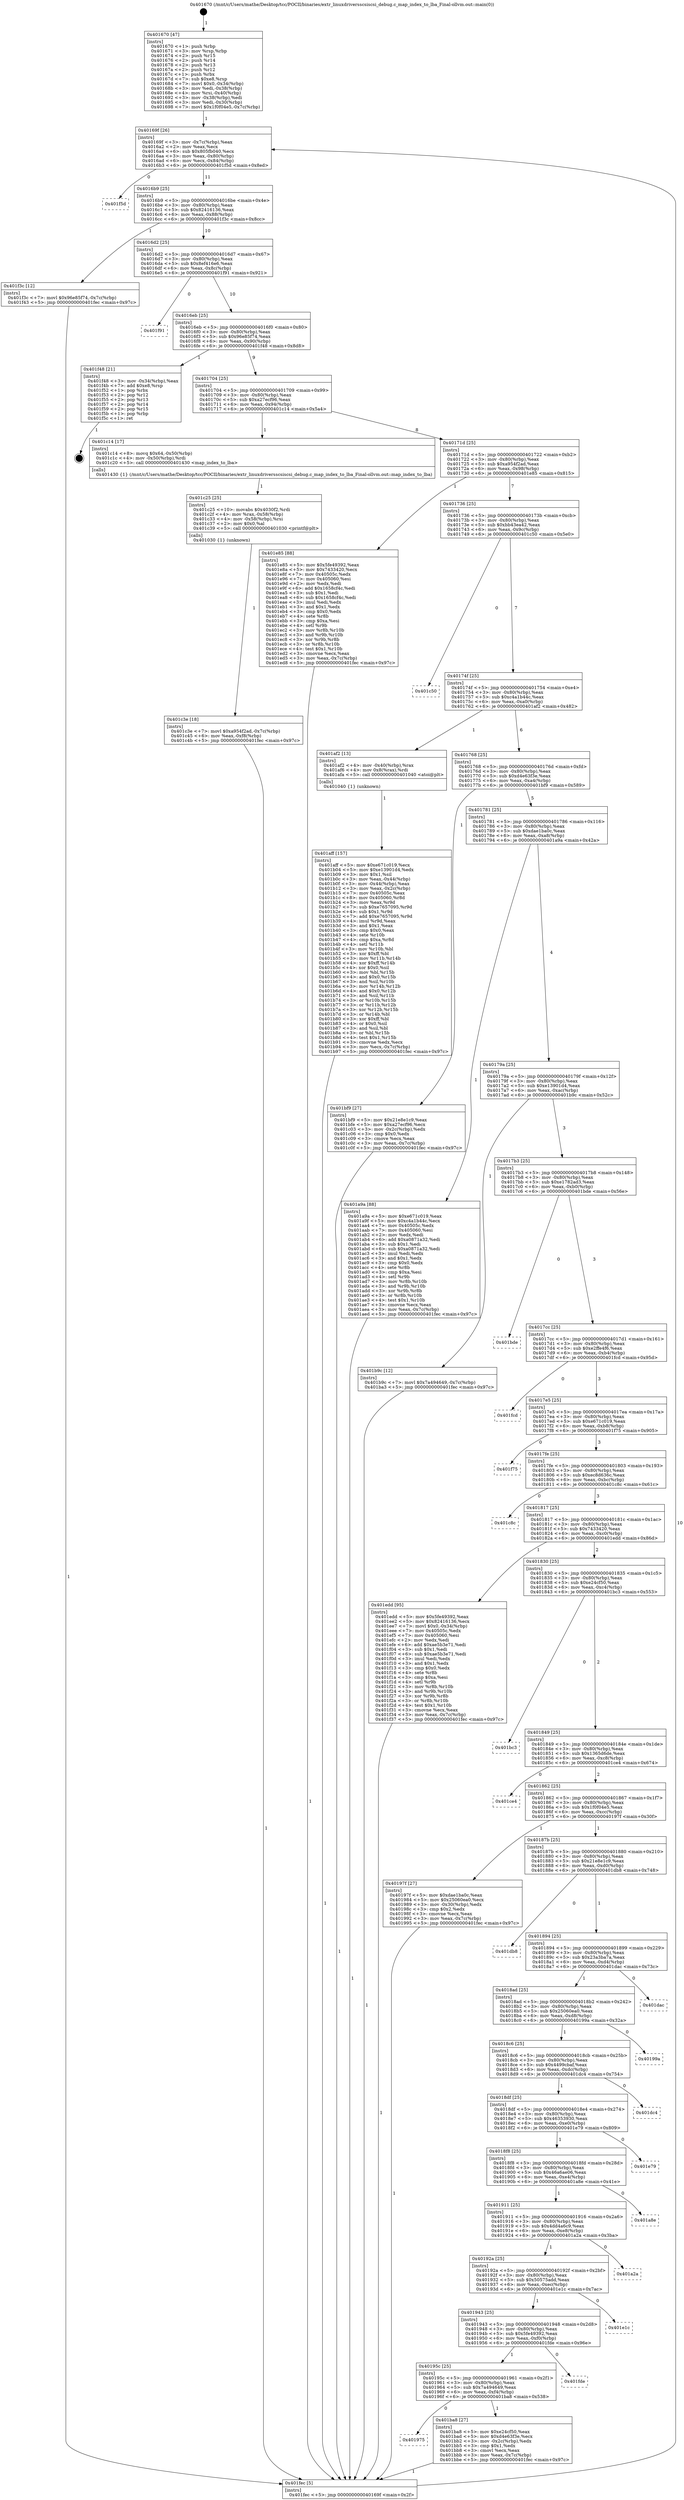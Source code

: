 digraph "0x401670" {
  label = "0x401670 (/mnt/c/Users/mathe/Desktop/tcc/POCII/binaries/extr_linuxdriversscsiscsi_debug.c_map_index_to_lba_Final-ollvm.out::main(0))"
  labelloc = "t"
  node[shape=record]

  Entry [label="",width=0.3,height=0.3,shape=circle,fillcolor=black,style=filled]
  "0x40169f" [label="{
     0x40169f [26]\l
     | [instrs]\l
     &nbsp;&nbsp;0x40169f \<+3\>: mov -0x7c(%rbp),%eax\l
     &nbsp;&nbsp;0x4016a2 \<+2\>: mov %eax,%ecx\l
     &nbsp;&nbsp;0x4016a4 \<+6\>: sub $0x805fb040,%ecx\l
     &nbsp;&nbsp;0x4016aa \<+3\>: mov %eax,-0x80(%rbp)\l
     &nbsp;&nbsp;0x4016ad \<+6\>: mov %ecx,-0x84(%rbp)\l
     &nbsp;&nbsp;0x4016b3 \<+6\>: je 0000000000401f5d \<main+0x8ed\>\l
  }"]
  "0x401f5d" [label="{
     0x401f5d\l
  }", style=dashed]
  "0x4016b9" [label="{
     0x4016b9 [25]\l
     | [instrs]\l
     &nbsp;&nbsp;0x4016b9 \<+5\>: jmp 00000000004016be \<main+0x4e\>\l
     &nbsp;&nbsp;0x4016be \<+3\>: mov -0x80(%rbp),%eax\l
     &nbsp;&nbsp;0x4016c1 \<+5\>: sub $0x82416136,%eax\l
     &nbsp;&nbsp;0x4016c6 \<+6\>: mov %eax,-0x88(%rbp)\l
     &nbsp;&nbsp;0x4016cc \<+6\>: je 0000000000401f3c \<main+0x8cc\>\l
  }"]
  Exit [label="",width=0.3,height=0.3,shape=circle,fillcolor=black,style=filled,peripheries=2]
  "0x401f3c" [label="{
     0x401f3c [12]\l
     | [instrs]\l
     &nbsp;&nbsp;0x401f3c \<+7\>: movl $0x96e85f74,-0x7c(%rbp)\l
     &nbsp;&nbsp;0x401f43 \<+5\>: jmp 0000000000401fec \<main+0x97c\>\l
  }"]
  "0x4016d2" [label="{
     0x4016d2 [25]\l
     | [instrs]\l
     &nbsp;&nbsp;0x4016d2 \<+5\>: jmp 00000000004016d7 \<main+0x67\>\l
     &nbsp;&nbsp;0x4016d7 \<+3\>: mov -0x80(%rbp),%eax\l
     &nbsp;&nbsp;0x4016da \<+5\>: sub $0x8ef416e6,%eax\l
     &nbsp;&nbsp;0x4016df \<+6\>: mov %eax,-0x8c(%rbp)\l
     &nbsp;&nbsp;0x4016e5 \<+6\>: je 0000000000401f91 \<main+0x921\>\l
  }"]
  "0x401c3e" [label="{
     0x401c3e [18]\l
     | [instrs]\l
     &nbsp;&nbsp;0x401c3e \<+7\>: movl $0xa954f2ad,-0x7c(%rbp)\l
     &nbsp;&nbsp;0x401c45 \<+6\>: mov %eax,-0xf8(%rbp)\l
     &nbsp;&nbsp;0x401c4b \<+5\>: jmp 0000000000401fec \<main+0x97c\>\l
  }"]
  "0x401f91" [label="{
     0x401f91\l
  }", style=dashed]
  "0x4016eb" [label="{
     0x4016eb [25]\l
     | [instrs]\l
     &nbsp;&nbsp;0x4016eb \<+5\>: jmp 00000000004016f0 \<main+0x80\>\l
     &nbsp;&nbsp;0x4016f0 \<+3\>: mov -0x80(%rbp),%eax\l
     &nbsp;&nbsp;0x4016f3 \<+5\>: sub $0x96e85f74,%eax\l
     &nbsp;&nbsp;0x4016f8 \<+6\>: mov %eax,-0x90(%rbp)\l
     &nbsp;&nbsp;0x4016fe \<+6\>: je 0000000000401f48 \<main+0x8d8\>\l
  }"]
  "0x401c25" [label="{
     0x401c25 [25]\l
     | [instrs]\l
     &nbsp;&nbsp;0x401c25 \<+10\>: movabs $0x4030f2,%rdi\l
     &nbsp;&nbsp;0x401c2f \<+4\>: mov %rax,-0x58(%rbp)\l
     &nbsp;&nbsp;0x401c33 \<+4\>: mov -0x58(%rbp),%rsi\l
     &nbsp;&nbsp;0x401c37 \<+2\>: mov $0x0,%al\l
     &nbsp;&nbsp;0x401c39 \<+5\>: call 0000000000401030 \<printf@plt\>\l
     | [calls]\l
     &nbsp;&nbsp;0x401030 \{1\} (unknown)\l
  }"]
  "0x401f48" [label="{
     0x401f48 [21]\l
     | [instrs]\l
     &nbsp;&nbsp;0x401f48 \<+3\>: mov -0x34(%rbp),%eax\l
     &nbsp;&nbsp;0x401f4b \<+7\>: add $0xe8,%rsp\l
     &nbsp;&nbsp;0x401f52 \<+1\>: pop %rbx\l
     &nbsp;&nbsp;0x401f53 \<+2\>: pop %r12\l
     &nbsp;&nbsp;0x401f55 \<+2\>: pop %r13\l
     &nbsp;&nbsp;0x401f57 \<+2\>: pop %r14\l
     &nbsp;&nbsp;0x401f59 \<+2\>: pop %r15\l
     &nbsp;&nbsp;0x401f5b \<+1\>: pop %rbp\l
     &nbsp;&nbsp;0x401f5c \<+1\>: ret\l
  }"]
  "0x401704" [label="{
     0x401704 [25]\l
     | [instrs]\l
     &nbsp;&nbsp;0x401704 \<+5\>: jmp 0000000000401709 \<main+0x99\>\l
     &nbsp;&nbsp;0x401709 \<+3\>: mov -0x80(%rbp),%eax\l
     &nbsp;&nbsp;0x40170c \<+5\>: sub $0xa27ecf96,%eax\l
     &nbsp;&nbsp;0x401711 \<+6\>: mov %eax,-0x94(%rbp)\l
     &nbsp;&nbsp;0x401717 \<+6\>: je 0000000000401c14 \<main+0x5a4\>\l
  }"]
  "0x401975" [label="{
     0x401975\l
  }", style=dashed]
  "0x401c14" [label="{
     0x401c14 [17]\l
     | [instrs]\l
     &nbsp;&nbsp;0x401c14 \<+8\>: movq $0x64,-0x50(%rbp)\l
     &nbsp;&nbsp;0x401c1c \<+4\>: mov -0x50(%rbp),%rdi\l
     &nbsp;&nbsp;0x401c20 \<+5\>: call 0000000000401430 \<map_index_to_lba\>\l
     | [calls]\l
     &nbsp;&nbsp;0x401430 \{1\} (/mnt/c/Users/mathe/Desktop/tcc/POCII/binaries/extr_linuxdriversscsiscsi_debug.c_map_index_to_lba_Final-ollvm.out::map_index_to_lba)\l
  }"]
  "0x40171d" [label="{
     0x40171d [25]\l
     | [instrs]\l
     &nbsp;&nbsp;0x40171d \<+5\>: jmp 0000000000401722 \<main+0xb2\>\l
     &nbsp;&nbsp;0x401722 \<+3\>: mov -0x80(%rbp),%eax\l
     &nbsp;&nbsp;0x401725 \<+5\>: sub $0xa954f2ad,%eax\l
     &nbsp;&nbsp;0x40172a \<+6\>: mov %eax,-0x98(%rbp)\l
     &nbsp;&nbsp;0x401730 \<+6\>: je 0000000000401e85 \<main+0x815\>\l
  }"]
  "0x401ba8" [label="{
     0x401ba8 [27]\l
     | [instrs]\l
     &nbsp;&nbsp;0x401ba8 \<+5\>: mov $0xe24cf50,%eax\l
     &nbsp;&nbsp;0x401bad \<+5\>: mov $0xd4e63f3e,%ecx\l
     &nbsp;&nbsp;0x401bb2 \<+3\>: mov -0x2c(%rbp),%edx\l
     &nbsp;&nbsp;0x401bb5 \<+3\>: cmp $0x1,%edx\l
     &nbsp;&nbsp;0x401bb8 \<+3\>: cmovl %ecx,%eax\l
     &nbsp;&nbsp;0x401bbb \<+3\>: mov %eax,-0x7c(%rbp)\l
     &nbsp;&nbsp;0x401bbe \<+5\>: jmp 0000000000401fec \<main+0x97c\>\l
  }"]
  "0x401e85" [label="{
     0x401e85 [88]\l
     | [instrs]\l
     &nbsp;&nbsp;0x401e85 \<+5\>: mov $0x5fe49392,%eax\l
     &nbsp;&nbsp;0x401e8a \<+5\>: mov $0x7433420,%ecx\l
     &nbsp;&nbsp;0x401e8f \<+7\>: mov 0x40505c,%edx\l
     &nbsp;&nbsp;0x401e96 \<+7\>: mov 0x405060,%esi\l
     &nbsp;&nbsp;0x401e9d \<+2\>: mov %edx,%edi\l
     &nbsp;&nbsp;0x401e9f \<+6\>: add $0x1658cf4c,%edi\l
     &nbsp;&nbsp;0x401ea5 \<+3\>: sub $0x1,%edi\l
     &nbsp;&nbsp;0x401ea8 \<+6\>: sub $0x1658cf4c,%edi\l
     &nbsp;&nbsp;0x401eae \<+3\>: imul %edi,%edx\l
     &nbsp;&nbsp;0x401eb1 \<+3\>: and $0x1,%edx\l
     &nbsp;&nbsp;0x401eb4 \<+3\>: cmp $0x0,%edx\l
     &nbsp;&nbsp;0x401eb7 \<+4\>: sete %r8b\l
     &nbsp;&nbsp;0x401ebb \<+3\>: cmp $0xa,%esi\l
     &nbsp;&nbsp;0x401ebe \<+4\>: setl %r9b\l
     &nbsp;&nbsp;0x401ec2 \<+3\>: mov %r8b,%r10b\l
     &nbsp;&nbsp;0x401ec5 \<+3\>: and %r9b,%r10b\l
     &nbsp;&nbsp;0x401ec8 \<+3\>: xor %r9b,%r8b\l
     &nbsp;&nbsp;0x401ecb \<+3\>: or %r8b,%r10b\l
     &nbsp;&nbsp;0x401ece \<+4\>: test $0x1,%r10b\l
     &nbsp;&nbsp;0x401ed2 \<+3\>: cmovne %ecx,%eax\l
     &nbsp;&nbsp;0x401ed5 \<+3\>: mov %eax,-0x7c(%rbp)\l
     &nbsp;&nbsp;0x401ed8 \<+5\>: jmp 0000000000401fec \<main+0x97c\>\l
  }"]
  "0x401736" [label="{
     0x401736 [25]\l
     | [instrs]\l
     &nbsp;&nbsp;0x401736 \<+5\>: jmp 000000000040173b \<main+0xcb\>\l
     &nbsp;&nbsp;0x40173b \<+3\>: mov -0x80(%rbp),%eax\l
     &nbsp;&nbsp;0x40173e \<+5\>: sub $0xbb43ea42,%eax\l
     &nbsp;&nbsp;0x401743 \<+6\>: mov %eax,-0x9c(%rbp)\l
     &nbsp;&nbsp;0x401749 \<+6\>: je 0000000000401c50 \<main+0x5e0\>\l
  }"]
  "0x40195c" [label="{
     0x40195c [25]\l
     | [instrs]\l
     &nbsp;&nbsp;0x40195c \<+5\>: jmp 0000000000401961 \<main+0x2f1\>\l
     &nbsp;&nbsp;0x401961 \<+3\>: mov -0x80(%rbp),%eax\l
     &nbsp;&nbsp;0x401964 \<+5\>: sub $0x7a494649,%eax\l
     &nbsp;&nbsp;0x401969 \<+6\>: mov %eax,-0xf4(%rbp)\l
     &nbsp;&nbsp;0x40196f \<+6\>: je 0000000000401ba8 \<main+0x538\>\l
  }"]
  "0x401c50" [label="{
     0x401c50\l
  }", style=dashed]
  "0x40174f" [label="{
     0x40174f [25]\l
     | [instrs]\l
     &nbsp;&nbsp;0x40174f \<+5\>: jmp 0000000000401754 \<main+0xe4\>\l
     &nbsp;&nbsp;0x401754 \<+3\>: mov -0x80(%rbp),%eax\l
     &nbsp;&nbsp;0x401757 \<+5\>: sub $0xc4a1b44c,%eax\l
     &nbsp;&nbsp;0x40175c \<+6\>: mov %eax,-0xa0(%rbp)\l
     &nbsp;&nbsp;0x401762 \<+6\>: je 0000000000401af2 \<main+0x482\>\l
  }"]
  "0x401fde" [label="{
     0x401fde\l
  }", style=dashed]
  "0x401af2" [label="{
     0x401af2 [13]\l
     | [instrs]\l
     &nbsp;&nbsp;0x401af2 \<+4\>: mov -0x40(%rbp),%rax\l
     &nbsp;&nbsp;0x401af6 \<+4\>: mov 0x8(%rax),%rdi\l
     &nbsp;&nbsp;0x401afa \<+5\>: call 0000000000401040 \<atoi@plt\>\l
     | [calls]\l
     &nbsp;&nbsp;0x401040 \{1\} (unknown)\l
  }"]
  "0x401768" [label="{
     0x401768 [25]\l
     | [instrs]\l
     &nbsp;&nbsp;0x401768 \<+5\>: jmp 000000000040176d \<main+0xfd\>\l
     &nbsp;&nbsp;0x40176d \<+3\>: mov -0x80(%rbp),%eax\l
     &nbsp;&nbsp;0x401770 \<+5\>: sub $0xd4e63f3e,%eax\l
     &nbsp;&nbsp;0x401775 \<+6\>: mov %eax,-0xa4(%rbp)\l
     &nbsp;&nbsp;0x40177b \<+6\>: je 0000000000401bf9 \<main+0x589\>\l
  }"]
  "0x401943" [label="{
     0x401943 [25]\l
     | [instrs]\l
     &nbsp;&nbsp;0x401943 \<+5\>: jmp 0000000000401948 \<main+0x2d8\>\l
     &nbsp;&nbsp;0x401948 \<+3\>: mov -0x80(%rbp),%eax\l
     &nbsp;&nbsp;0x40194b \<+5\>: sub $0x5fe49392,%eax\l
     &nbsp;&nbsp;0x401950 \<+6\>: mov %eax,-0xf0(%rbp)\l
     &nbsp;&nbsp;0x401956 \<+6\>: je 0000000000401fde \<main+0x96e\>\l
  }"]
  "0x401bf9" [label="{
     0x401bf9 [27]\l
     | [instrs]\l
     &nbsp;&nbsp;0x401bf9 \<+5\>: mov $0x21e8e1c9,%eax\l
     &nbsp;&nbsp;0x401bfe \<+5\>: mov $0xa27ecf96,%ecx\l
     &nbsp;&nbsp;0x401c03 \<+3\>: mov -0x2c(%rbp),%edx\l
     &nbsp;&nbsp;0x401c06 \<+3\>: cmp $0x0,%edx\l
     &nbsp;&nbsp;0x401c09 \<+3\>: cmove %ecx,%eax\l
     &nbsp;&nbsp;0x401c0c \<+3\>: mov %eax,-0x7c(%rbp)\l
     &nbsp;&nbsp;0x401c0f \<+5\>: jmp 0000000000401fec \<main+0x97c\>\l
  }"]
  "0x401781" [label="{
     0x401781 [25]\l
     | [instrs]\l
     &nbsp;&nbsp;0x401781 \<+5\>: jmp 0000000000401786 \<main+0x116\>\l
     &nbsp;&nbsp;0x401786 \<+3\>: mov -0x80(%rbp),%eax\l
     &nbsp;&nbsp;0x401789 \<+5\>: sub $0xdae1ba0c,%eax\l
     &nbsp;&nbsp;0x40178e \<+6\>: mov %eax,-0xa8(%rbp)\l
     &nbsp;&nbsp;0x401794 \<+6\>: je 0000000000401a9a \<main+0x42a\>\l
  }"]
  "0x401e1c" [label="{
     0x401e1c\l
  }", style=dashed]
  "0x401a9a" [label="{
     0x401a9a [88]\l
     | [instrs]\l
     &nbsp;&nbsp;0x401a9a \<+5\>: mov $0xe671c019,%eax\l
     &nbsp;&nbsp;0x401a9f \<+5\>: mov $0xc4a1b44c,%ecx\l
     &nbsp;&nbsp;0x401aa4 \<+7\>: mov 0x40505c,%edx\l
     &nbsp;&nbsp;0x401aab \<+7\>: mov 0x405060,%esi\l
     &nbsp;&nbsp;0x401ab2 \<+2\>: mov %edx,%edi\l
     &nbsp;&nbsp;0x401ab4 \<+6\>: add $0xa0871a32,%edi\l
     &nbsp;&nbsp;0x401aba \<+3\>: sub $0x1,%edi\l
     &nbsp;&nbsp;0x401abd \<+6\>: sub $0xa0871a32,%edi\l
     &nbsp;&nbsp;0x401ac3 \<+3\>: imul %edi,%edx\l
     &nbsp;&nbsp;0x401ac6 \<+3\>: and $0x1,%edx\l
     &nbsp;&nbsp;0x401ac9 \<+3\>: cmp $0x0,%edx\l
     &nbsp;&nbsp;0x401acc \<+4\>: sete %r8b\l
     &nbsp;&nbsp;0x401ad0 \<+3\>: cmp $0xa,%esi\l
     &nbsp;&nbsp;0x401ad3 \<+4\>: setl %r9b\l
     &nbsp;&nbsp;0x401ad7 \<+3\>: mov %r8b,%r10b\l
     &nbsp;&nbsp;0x401ada \<+3\>: and %r9b,%r10b\l
     &nbsp;&nbsp;0x401add \<+3\>: xor %r9b,%r8b\l
     &nbsp;&nbsp;0x401ae0 \<+3\>: or %r8b,%r10b\l
     &nbsp;&nbsp;0x401ae3 \<+4\>: test $0x1,%r10b\l
     &nbsp;&nbsp;0x401ae7 \<+3\>: cmovne %ecx,%eax\l
     &nbsp;&nbsp;0x401aea \<+3\>: mov %eax,-0x7c(%rbp)\l
     &nbsp;&nbsp;0x401aed \<+5\>: jmp 0000000000401fec \<main+0x97c\>\l
  }"]
  "0x40179a" [label="{
     0x40179a [25]\l
     | [instrs]\l
     &nbsp;&nbsp;0x40179a \<+5\>: jmp 000000000040179f \<main+0x12f\>\l
     &nbsp;&nbsp;0x40179f \<+3\>: mov -0x80(%rbp),%eax\l
     &nbsp;&nbsp;0x4017a2 \<+5\>: sub $0xe13901d4,%eax\l
     &nbsp;&nbsp;0x4017a7 \<+6\>: mov %eax,-0xac(%rbp)\l
     &nbsp;&nbsp;0x4017ad \<+6\>: je 0000000000401b9c \<main+0x52c\>\l
  }"]
  "0x40192a" [label="{
     0x40192a [25]\l
     | [instrs]\l
     &nbsp;&nbsp;0x40192a \<+5\>: jmp 000000000040192f \<main+0x2bf\>\l
     &nbsp;&nbsp;0x40192f \<+3\>: mov -0x80(%rbp),%eax\l
     &nbsp;&nbsp;0x401932 \<+5\>: sub $0x50575add,%eax\l
     &nbsp;&nbsp;0x401937 \<+6\>: mov %eax,-0xec(%rbp)\l
     &nbsp;&nbsp;0x40193d \<+6\>: je 0000000000401e1c \<main+0x7ac\>\l
  }"]
  "0x401b9c" [label="{
     0x401b9c [12]\l
     | [instrs]\l
     &nbsp;&nbsp;0x401b9c \<+7\>: movl $0x7a494649,-0x7c(%rbp)\l
     &nbsp;&nbsp;0x401ba3 \<+5\>: jmp 0000000000401fec \<main+0x97c\>\l
  }"]
  "0x4017b3" [label="{
     0x4017b3 [25]\l
     | [instrs]\l
     &nbsp;&nbsp;0x4017b3 \<+5\>: jmp 00000000004017b8 \<main+0x148\>\l
     &nbsp;&nbsp;0x4017b8 \<+3\>: mov -0x80(%rbp),%eax\l
     &nbsp;&nbsp;0x4017bb \<+5\>: sub $0xe1782ad3,%eax\l
     &nbsp;&nbsp;0x4017c0 \<+6\>: mov %eax,-0xb0(%rbp)\l
     &nbsp;&nbsp;0x4017c6 \<+6\>: je 0000000000401bde \<main+0x56e\>\l
  }"]
  "0x401a2a" [label="{
     0x401a2a\l
  }", style=dashed]
  "0x401bde" [label="{
     0x401bde\l
  }", style=dashed]
  "0x4017cc" [label="{
     0x4017cc [25]\l
     | [instrs]\l
     &nbsp;&nbsp;0x4017cc \<+5\>: jmp 00000000004017d1 \<main+0x161\>\l
     &nbsp;&nbsp;0x4017d1 \<+3\>: mov -0x80(%rbp),%eax\l
     &nbsp;&nbsp;0x4017d4 \<+5\>: sub $0xe2ffe4f6,%eax\l
     &nbsp;&nbsp;0x4017d9 \<+6\>: mov %eax,-0xb4(%rbp)\l
     &nbsp;&nbsp;0x4017df \<+6\>: je 0000000000401fcd \<main+0x95d\>\l
  }"]
  "0x401911" [label="{
     0x401911 [25]\l
     | [instrs]\l
     &nbsp;&nbsp;0x401911 \<+5\>: jmp 0000000000401916 \<main+0x2a6\>\l
     &nbsp;&nbsp;0x401916 \<+3\>: mov -0x80(%rbp),%eax\l
     &nbsp;&nbsp;0x401919 \<+5\>: sub $0x4dd4a6c9,%eax\l
     &nbsp;&nbsp;0x40191e \<+6\>: mov %eax,-0xe8(%rbp)\l
     &nbsp;&nbsp;0x401924 \<+6\>: je 0000000000401a2a \<main+0x3ba\>\l
  }"]
  "0x401fcd" [label="{
     0x401fcd\l
  }", style=dashed]
  "0x4017e5" [label="{
     0x4017e5 [25]\l
     | [instrs]\l
     &nbsp;&nbsp;0x4017e5 \<+5\>: jmp 00000000004017ea \<main+0x17a\>\l
     &nbsp;&nbsp;0x4017ea \<+3\>: mov -0x80(%rbp),%eax\l
     &nbsp;&nbsp;0x4017ed \<+5\>: sub $0xe671c019,%eax\l
     &nbsp;&nbsp;0x4017f2 \<+6\>: mov %eax,-0xb8(%rbp)\l
     &nbsp;&nbsp;0x4017f8 \<+6\>: je 0000000000401f75 \<main+0x905\>\l
  }"]
  "0x401a8e" [label="{
     0x401a8e\l
  }", style=dashed]
  "0x401f75" [label="{
     0x401f75\l
  }", style=dashed]
  "0x4017fe" [label="{
     0x4017fe [25]\l
     | [instrs]\l
     &nbsp;&nbsp;0x4017fe \<+5\>: jmp 0000000000401803 \<main+0x193\>\l
     &nbsp;&nbsp;0x401803 \<+3\>: mov -0x80(%rbp),%eax\l
     &nbsp;&nbsp;0x401806 \<+5\>: sub $0xec8d636c,%eax\l
     &nbsp;&nbsp;0x40180b \<+6\>: mov %eax,-0xbc(%rbp)\l
     &nbsp;&nbsp;0x401811 \<+6\>: je 0000000000401c8c \<main+0x61c\>\l
  }"]
  "0x4018f8" [label="{
     0x4018f8 [25]\l
     | [instrs]\l
     &nbsp;&nbsp;0x4018f8 \<+5\>: jmp 00000000004018fd \<main+0x28d\>\l
     &nbsp;&nbsp;0x4018fd \<+3\>: mov -0x80(%rbp),%eax\l
     &nbsp;&nbsp;0x401900 \<+5\>: sub $0x46a6ae06,%eax\l
     &nbsp;&nbsp;0x401905 \<+6\>: mov %eax,-0xe4(%rbp)\l
     &nbsp;&nbsp;0x40190b \<+6\>: je 0000000000401a8e \<main+0x41e\>\l
  }"]
  "0x401c8c" [label="{
     0x401c8c\l
  }", style=dashed]
  "0x401817" [label="{
     0x401817 [25]\l
     | [instrs]\l
     &nbsp;&nbsp;0x401817 \<+5\>: jmp 000000000040181c \<main+0x1ac\>\l
     &nbsp;&nbsp;0x40181c \<+3\>: mov -0x80(%rbp),%eax\l
     &nbsp;&nbsp;0x40181f \<+5\>: sub $0x7433420,%eax\l
     &nbsp;&nbsp;0x401824 \<+6\>: mov %eax,-0xc0(%rbp)\l
     &nbsp;&nbsp;0x40182a \<+6\>: je 0000000000401edd \<main+0x86d\>\l
  }"]
  "0x401e79" [label="{
     0x401e79\l
  }", style=dashed]
  "0x401edd" [label="{
     0x401edd [95]\l
     | [instrs]\l
     &nbsp;&nbsp;0x401edd \<+5\>: mov $0x5fe49392,%eax\l
     &nbsp;&nbsp;0x401ee2 \<+5\>: mov $0x82416136,%ecx\l
     &nbsp;&nbsp;0x401ee7 \<+7\>: movl $0x0,-0x34(%rbp)\l
     &nbsp;&nbsp;0x401eee \<+7\>: mov 0x40505c,%edx\l
     &nbsp;&nbsp;0x401ef5 \<+7\>: mov 0x405060,%esi\l
     &nbsp;&nbsp;0x401efc \<+2\>: mov %edx,%edi\l
     &nbsp;&nbsp;0x401efe \<+6\>: add $0xae5b3e71,%edi\l
     &nbsp;&nbsp;0x401f04 \<+3\>: sub $0x1,%edi\l
     &nbsp;&nbsp;0x401f07 \<+6\>: sub $0xae5b3e71,%edi\l
     &nbsp;&nbsp;0x401f0d \<+3\>: imul %edi,%edx\l
     &nbsp;&nbsp;0x401f10 \<+3\>: and $0x1,%edx\l
     &nbsp;&nbsp;0x401f13 \<+3\>: cmp $0x0,%edx\l
     &nbsp;&nbsp;0x401f16 \<+4\>: sete %r8b\l
     &nbsp;&nbsp;0x401f1a \<+3\>: cmp $0xa,%esi\l
     &nbsp;&nbsp;0x401f1d \<+4\>: setl %r9b\l
     &nbsp;&nbsp;0x401f21 \<+3\>: mov %r8b,%r10b\l
     &nbsp;&nbsp;0x401f24 \<+3\>: and %r9b,%r10b\l
     &nbsp;&nbsp;0x401f27 \<+3\>: xor %r9b,%r8b\l
     &nbsp;&nbsp;0x401f2a \<+3\>: or %r8b,%r10b\l
     &nbsp;&nbsp;0x401f2d \<+4\>: test $0x1,%r10b\l
     &nbsp;&nbsp;0x401f31 \<+3\>: cmovne %ecx,%eax\l
     &nbsp;&nbsp;0x401f34 \<+3\>: mov %eax,-0x7c(%rbp)\l
     &nbsp;&nbsp;0x401f37 \<+5\>: jmp 0000000000401fec \<main+0x97c\>\l
  }"]
  "0x401830" [label="{
     0x401830 [25]\l
     | [instrs]\l
     &nbsp;&nbsp;0x401830 \<+5\>: jmp 0000000000401835 \<main+0x1c5\>\l
     &nbsp;&nbsp;0x401835 \<+3\>: mov -0x80(%rbp),%eax\l
     &nbsp;&nbsp;0x401838 \<+5\>: sub $0xe24cf50,%eax\l
     &nbsp;&nbsp;0x40183d \<+6\>: mov %eax,-0xc4(%rbp)\l
     &nbsp;&nbsp;0x401843 \<+6\>: je 0000000000401bc3 \<main+0x553\>\l
  }"]
  "0x4018df" [label="{
     0x4018df [25]\l
     | [instrs]\l
     &nbsp;&nbsp;0x4018df \<+5\>: jmp 00000000004018e4 \<main+0x274\>\l
     &nbsp;&nbsp;0x4018e4 \<+3\>: mov -0x80(%rbp),%eax\l
     &nbsp;&nbsp;0x4018e7 \<+5\>: sub $0x46353930,%eax\l
     &nbsp;&nbsp;0x4018ec \<+6\>: mov %eax,-0xe0(%rbp)\l
     &nbsp;&nbsp;0x4018f2 \<+6\>: je 0000000000401e79 \<main+0x809\>\l
  }"]
  "0x401bc3" [label="{
     0x401bc3\l
  }", style=dashed]
  "0x401849" [label="{
     0x401849 [25]\l
     | [instrs]\l
     &nbsp;&nbsp;0x401849 \<+5\>: jmp 000000000040184e \<main+0x1de\>\l
     &nbsp;&nbsp;0x40184e \<+3\>: mov -0x80(%rbp),%eax\l
     &nbsp;&nbsp;0x401851 \<+5\>: sub $0x1365d6de,%eax\l
     &nbsp;&nbsp;0x401856 \<+6\>: mov %eax,-0xc8(%rbp)\l
     &nbsp;&nbsp;0x40185c \<+6\>: je 0000000000401ce4 \<main+0x674\>\l
  }"]
  "0x401dc4" [label="{
     0x401dc4\l
  }", style=dashed]
  "0x401ce4" [label="{
     0x401ce4\l
  }", style=dashed]
  "0x401862" [label="{
     0x401862 [25]\l
     | [instrs]\l
     &nbsp;&nbsp;0x401862 \<+5\>: jmp 0000000000401867 \<main+0x1f7\>\l
     &nbsp;&nbsp;0x401867 \<+3\>: mov -0x80(%rbp),%eax\l
     &nbsp;&nbsp;0x40186a \<+5\>: sub $0x1f0f04e5,%eax\l
     &nbsp;&nbsp;0x40186f \<+6\>: mov %eax,-0xcc(%rbp)\l
     &nbsp;&nbsp;0x401875 \<+6\>: je 000000000040197f \<main+0x30f\>\l
  }"]
  "0x4018c6" [label="{
     0x4018c6 [25]\l
     | [instrs]\l
     &nbsp;&nbsp;0x4018c6 \<+5\>: jmp 00000000004018cb \<main+0x25b\>\l
     &nbsp;&nbsp;0x4018cb \<+3\>: mov -0x80(%rbp),%eax\l
     &nbsp;&nbsp;0x4018ce \<+5\>: sub $0x4499cbaf,%eax\l
     &nbsp;&nbsp;0x4018d3 \<+6\>: mov %eax,-0xdc(%rbp)\l
     &nbsp;&nbsp;0x4018d9 \<+6\>: je 0000000000401dc4 \<main+0x754\>\l
  }"]
  "0x40197f" [label="{
     0x40197f [27]\l
     | [instrs]\l
     &nbsp;&nbsp;0x40197f \<+5\>: mov $0xdae1ba0c,%eax\l
     &nbsp;&nbsp;0x401984 \<+5\>: mov $0x25060ea0,%ecx\l
     &nbsp;&nbsp;0x401989 \<+3\>: mov -0x30(%rbp),%edx\l
     &nbsp;&nbsp;0x40198c \<+3\>: cmp $0x2,%edx\l
     &nbsp;&nbsp;0x40198f \<+3\>: cmovne %ecx,%eax\l
     &nbsp;&nbsp;0x401992 \<+3\>: mov %eax,-0x7c(%rbp)\l
     &nbsp;&nbsp;0x401995 \<+5\>: jmp 0000000000401fec \<main+0x97c\>\l
  }"]
  "0x40187b" [label="{
     0x40187b [25]\l
     | [instrs]\l
     &nbsp;&nbsp;0x40187b \<+5\>: jmp 0000000000401880 \<main+0x210\>\l
     &nbsp;&nbsp;0x401880 \<+3\>: mov -0x80(%rbp),%eax\l
     &nbsp;&nbsp;0x401883 \<+5\>: sub $0x21e8e1c9,%eax\l
     &nbsp;&nbsp;0x401888 \<+6\>: mov %eax,-0xd0(%rbp)\l
     &nbsp;&nbsp;0x40188e \<+6\>: je 0000000000401db8 \<main+0x748\>\l
  }"]
  "0x401fec" [label="{
     0x401fec [5]\l
     | [instrs]\l
     &nbsp;&nbsp;0x401fec \<+5\>: jmp 000000000040169f \<main+0x2f\>\l
  }"]
  "0x401670" [label="{
     0x401670 [47]\l
     | [instrs]\l
     &nbsp;&nbsp;0x401670 \<+1\>: push %rbp\l
     &nbsp;&nbsp;0x401671 \<+3\>: mov %rsp,%rbp\l
     &nbsp;&nbsp;0x401674 \<+2\>: push %r15\l
     &nbsp;&nbsp;0x401676 \<+2\>: push %r14\l
     &nbsp;&nbsp;0x401678 \<+2\>: push %r13\l
     &nbsp;&nbsp;0x40167a \<+2\>: push %r12\l
     &nbsp;&nbsp;0x40167c \<+1\>: push %rbx\l
     &nbsp;&nbsp;0x40167d \<+7\>: sub $0xe8,%rsp\l
     &nbsp;&nbsp;0x401684 \<+7\>: movl $0x0,-0x34(%rbp)\l
     &nbsp;&nbsp;0x40168b \<+3\>: mov %edi,-0x38(%rbp)\l
     &nbsp;&nbsp;0x40168e \<+4\>: mov %rsi,-0x40(%rbp)\l
     &nbsp;&nbsp;0x401692 \<+3\>: mov -0x38(%rbp),%edi\l
     &nbsp;&nbsp;0x401695 \<+3\>: mov %edi,-0x30(%rbp)\l
     &nbsp;&nbsp;0x401698 \<+7\>: movl $0x1f0f04e5,-0x7c(%rbp)\l
  }"]
  "0x401aff" [label="{
     0x401aff [157]\l
     | [instrs]\l
     &nbsp;&nbsp;0x401aff \<+5\>: mov $0xe671c019,%ecx\l
     &nbsp;&nbsp;0x401b04 \<+5\>: mov $0xe13901d4,%edx\l
     &nbsp;&nbsp;0x401b09 \<+3\>: mov $0x1,%sil\l
     &nbsp;&nbsp;0x401b0c \<+3\>: mov %eax,-0x44(%rbp)\l
     &nbsp;&nbsp;0x401b0f \<+3\>: mov -0x44(%rbp),%eax\l
     &nbsp;&nbsp;0x401b12 \<+3\>: mov %eax,-0x2c(%rbp)\l
     &nbsp;&nbsp;0x401b15 \<+7\>: mov 0x40505c,%eax\l
     &nbsp;&nbsp;0x401b1c \<+8\>: mov 0x405060,%r8d\l
     &nbsp;&nbsp;0x401b24 \<+3\>: mov %eax,%r9d\l
     &nbsp;&nbsp;0x401b27 \<+7\>: sub $0xe7657095,%r9d\l
     &nbsp;&nbsp;0x401b2e \<+4\>: sub $0x1,%r9d\l
     &nbsp;&nbsp;0x401b32 \<+7\>: add $0xe7657095,%r9d\l
     &nbsp;&nbsp;0x401b39 \<+4\>: imul %r9d,%eax\l
     &nbsp;&nbsp;0x401b3d \<+3\>: and $0x1,%eax\l
     &nbsp;&nbsp;0x401b40 \<+3\>: cmp $0x0,%eax\l
     &nbsp;&nbsp;0x401b43 \<+4\>: sete %r10b\l
     &nbsp;&nbsp;0x401b47 \<+4\>: cmp $0xa,%r8d\l
     &nbsp;&nbsp;0x401b4b \<+4\>: setl %r11b\l
     &nbsp;&nbsp;0x401b4f \<+3\>: mov %r10b,%bl\l
     &nbsp;&nbsp;0x401b52 \<+3\>: xor $0xff,%bl\l
     &nbsp;&nbsp;0x401b55 \<+3\>: mov %r11b,%r14b\l
     &nbsp;&nbsp;0x401b58 \<+4\>: xor $0xff,%r14b\l
     &nbsp;&nbsp;0x401b5c \<+4\>: xor $0x0,%sil\l
     &nbsp;&nbsp;0x401b60 \<+3\>: mov %bl,%r15b\l
     &nbsp;&nbsp;0x401b63 \<+4\>: and $0x0,%r15b\l
     &nbsp;&nbsp;0x401b67 \<+3\>: and %sil,%r10b\l
     &nbsp;&nbsp;0x401b6a \<+3\>: mov %r14b,%r12b\l
     &nbsp;&nbsp;0x401b6d \<+4\>: and $0x0,%r12b\l
     &nbsp;&nbsp;0x401b71 \<+3\>: and %sil,%r11b\l
     &nbsp;&nbsp;0x401b74 \<+3\>: or %r10b,%r15b\l
     &nbsp;&nbsp;0x401b77 \<+3\>: or %r11b,%r12b\l
     &nbsp;&nbsp;0x401b7a \<+3\>: xor %r12b,%r15b\l
     &nbsp;&nbsp;0x401b7d \<+3\>: or %r14b,%bl\l
     &nbsp;&nbsp;0x401b80 \<+3\>: xor $0xff,%bl\l
     &nbsp;&nbsp;0x401b83 \<+4\>: or $0x0,%sil\l
     &nbsp;&nbsp;0x401b87 \<+3\>: and %sil,%bl\l
     &nbsp;&nbsp;0x401b8a \<+3\>: or %bl,%r15b\l
     &nbsp;&nbsp;0x401b8d \<+4\>: test $0x1,%r15b\l
     &nbsp;&nbsp;0x401b91 \<+3\>: cmovne %edx,%ecx\l
     &nbsp;&nbsp;0x401b94 \<+3\>: mov %ecx,-0x7c(%rbp)\l
     &nbsp;&nbsp;0x401b97 \<+5\>: jmp 0000000000401fec \<main+0x97c\>\l
  }"]
  "0x40199a" [label="{
     0x40199a\l
  }", style=dashed]
  "0x401db8" [label="{
     0x401db8\l
  }", style=dashed]
  "0x401894" [label="{
     0x401894 [25]\l
     | [instrs]\l
     &nbsp;&nbsp;0x401894 \<+5\>: jmp 0000000000401899 \<main+0x229\>\l
     &nbsp;&nbsp;0x401899 \<+3\>: mov -0x80(%rbp),%eax\l
     &nbsp;&nbsp;0x40189c \<+5\>: sub $0x23a3ba7a,%eax\l
     &nbsp;&nbsp;0x4018a1 \<+6\>: mov %eax,-0xd4(%rbp)\l
     &nbsp;&nbsp;0x4018a7 \<+6\>: je 0000000000401dac \<main+0x73c\>\l
  }"]
  "0x4018ad" [label="{
     0x4018ad [25]\l
     | [instrs]\l
     &nbsp;&nbsp;0x4018ad \<+5\>: jmp 00000000004018b2 \<main+0x242\>\l
     &nbsp;&nbsp;0x4018b2 \<+3\>: mov -0x80(%rbp),%eax\l
     &nbsp;&nbsp;0x4018b5 \<+5\>: sub $0x25060ea0,%eax\l
     &nbsp;&nbsp;0x4018ba \<+6\>: mov %eax,-0xd8(%rbp)\l
     &nbsp;&nbsp;0x4018c0 \<+6\>: je 000000000040199a \<main+0x32a\>\l
  }"]
  "0x401dac" [label="{
     0x401dac\l
  }", style=dashed]
  Entry -> "0x401670" [label=" 1"]
  "0x40169f" -> "0x401f5d" [label=" 0"]
  "0x40169f" -> "0x4016b9" [label=" 11"]
  "0x401f48" -> Exit [label=" 1"]
  "0x4016b9" -> "0x401f3c" [label=" 1"]
  "0x4016b9" -> "0x4016d2" [label=" 10"]
  "0x401f3c" -> "0x401fec" [label=" 1"]
  "0x4016d2" -> "0x401f91" [label=" 0"]
  "0x4016d2" -> "0x4016eb" [label=" 10"]
  "0x401edd" -> "0x401fec" [label=" 1"]
  "0x4016eb" -> "0x401f48" [label=" 1"]
  "0x4016eb" -> "0x401704" [label=" 9"]
  "0x401e85" -> "0x401fec" [label=" 1"]
  "0x401704" -> "0x401c14" [label=" 1"]
  "0x401704" -> "0x40171d" [label=" 8"]
  "0x401c3e" -> "0x401fec" [label=" 1"]
  "0x40171d" -> "0x401e85" [label=" 1"]
  "0x40171d" -> "0x401736" [label=" 7"]
  "0x401c25" -> "0x401c3e" [label=" 1"]
  "0x401736" -> "0x401c50" [label=" 0"]
  "0x401736" -> "0x40174f" [label=" 7"]
  "0x401bf9" -> "0x401fec" [label=" 1"]
  "0x40174f" -> "0x401af2" [label=" 1"]
  "0x40174f" -> "0x401768" [label=" 6"]
  "0x401ba8" -> "0x401fec" [label=" 1"]
  "0x401768" -> "0x401bf9" [label=" 1"]
  "0x401768" -> "0x401781" [label=" 5"]
  "0x40195c" -> "0x401ba8" [label=" 1"]
  "0x401781" -> "0x401a9a" [label=" 1"]
  "0x401781" -> "0x40179a" [label=" 4"]
  "0x401c14" -> "0x401c25" [label=" 1"]
  "0x40179a" -> "0x401b9c" [label=" 1"]
  "0x40179a" -> "0x4017b3" [label=" 3"]
  "0x401943" -> "0x401fde" [label=" 0"]
  "0x4017b3" -> "0x401bde" [label=" 0"]
  "0x4017b3" -> "0x4017cc" [label=" 3"]
  "0x40195c" -> "0x401975" [label=" 0"]
  "0x4017cc" -> "0x401fcd" [label=" 0"]
  "0x4017cc" -> "0x4017e5" [label=" 3"]
  "0x40192a" -> "0x401e1c" [label=" 0"]
  "0x4017e5" -> "0x401f75" [label=" 0"]
  "0x4017e5" -> "0x4017fe" [label=" 3"]
  "0x401943" -> "0x40195c" [label=" 1"]
  "0x4017fe" -> "0x401c8c" [label=" 0"]
  "0x4017fe" -> "0x401817" [label=" 3"]
  "0x401911" -> "0x401a2a" [label=" 0"]
  "0x401817" -> "0x401edd" [label=" 1"]
  "0x401817" -> "0x401830" [label=" 2"]
  "0x40192a" -> "0x401943" [label=" 1"]
  "0x401830" -> "0x401bc3" [label=" 0"]
  "0x401830" -> "0x401849" [label=" 2"]
  "0x4018f8" -> "0x401a8e" [label=" 0"]
  "0x401849" -> "0x401ce4" [label=" 0"]
  "0x401849" -> "0x401862" [label=" 2"]
  "0x401911" -> "0x40192a" [label=" 1"]
  "0x401862" -> "0x40197f" [label=" 1"]
  "0x401862" -> "0x40187b" [label=" 1"]
  "0x40197f" -> "0x401fec" [label=" 1"]
  "0x401670" -> "0x40169f" [label=" 1"]
  "0x401fec" -> "0x40169f" [label=" 10"]
  "0x401a9a" -> "0x401fec" [label=" 1"]
  "0x401af2" -> "0x401aff" [label=" 1"]
  "0x401aff" -> "0x401fec" [label=" 1"]
  "0x401b9c" -> "0x401fec" [label=" 1"]
  "0x4018df" -> "0x401e79" [label=" 0"]
  "0x40187b" -> "0x401db8" [label=" 0"]
  "0x40187b" -> "0x401894" [label=" 1"]
  "0x4018f8" -> "0x401911" [label=" 1"]
  "0x401894" -> "0x401dac" [label=" 0"]
  "0x401894" -> "0x4018ad" [label=" 1"]
  "0x4018c6" -> "0x4018df" [label=" 1"]
  "0x4018ad" -> "0x40199a" [label=" 0"]
  "0x4018ad" -> "0x4018c6" [label=" 1"]
  "0x4018df" -> "0x4018f8" [label=" 1"]
  "0x4018c6" -> "0x401dc4" [label=" 0"]
}
